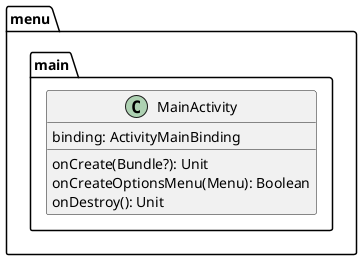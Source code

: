 @startuml
package "menu" {
    package "main" {

        class MainActivity {
            binding: ActivityMainBinding
            onCreate(Bundle?): Unit
            onCreateOptionsMenu(Menu): Boolean
            onDestroy(): Unit
        }
    }
}
@enduml